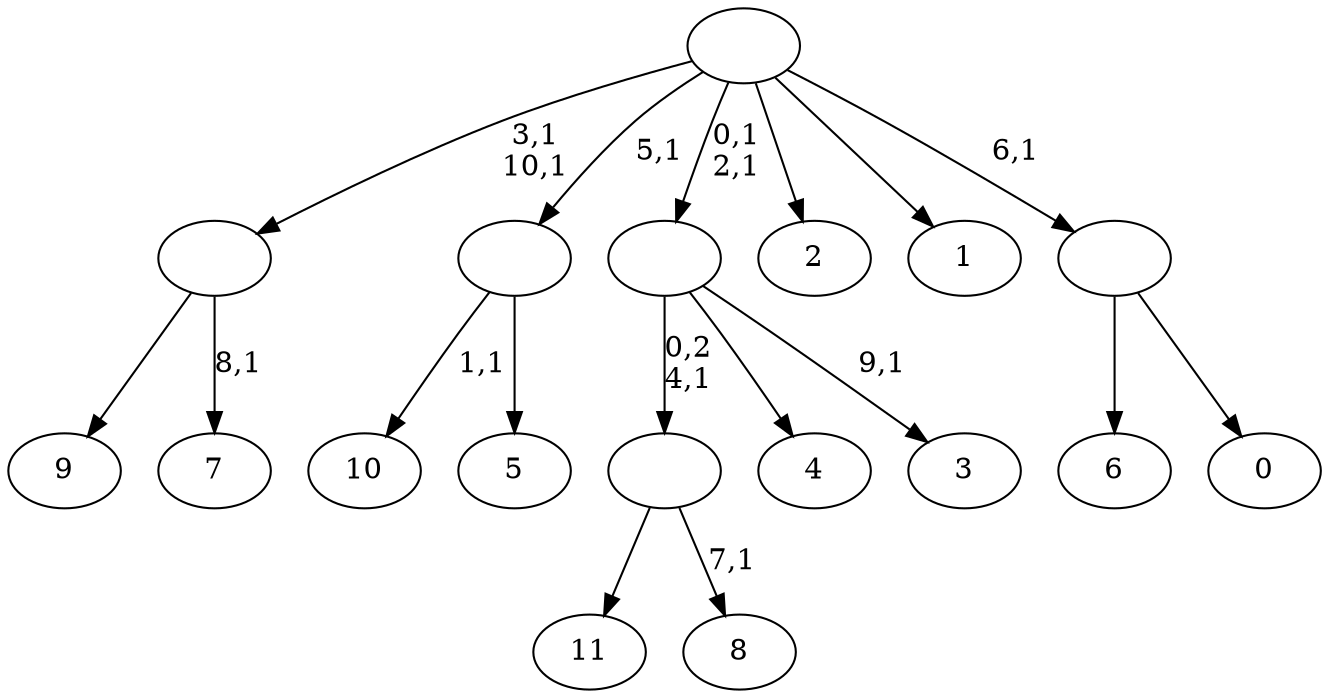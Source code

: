 digraph T {
	23 [label="11"]
	22 [label="10"]
	20 [label="9"]
	19 [label="8"]
	17 [label=""]
	16 [label="7"]
	14 [label=""]
	12 [label="6"]
	11 [label="5"]
	10 [label=""]
	9 [label="4"]
	8 [label="3"]
	6 [label=""]
	4 [label="2"]
	3 [label="1"]
	2 [label="0"]
	1 [label=""]
	0 [label=""]
	17 -> 19 [label="7,1"]
	17 -> 23 [label=""]
	14 -> 16 [label="8,1"]
	14 -> 20 [label=""]
	10 -> 22 [label="1,1"]
	10 -> 11 [label=""]
	6 -> 8 [label="9,1"]
	6 -> 17 [label="0,2\n4,1"]
	6 -> 9 [label=""]
	1 -> 12 [label=""]
	1 -> 2 [label=""]
	0 -> 6 [label="0,1\n2,1"]
	0 -> 14 [label="3,1\n10,1"]
	0 -> 10 [label="5,1"]
	0 -> 4 [label=""]
	0 -> 3 [label=""]
	0 -> 1 [label="6,1"]
}
